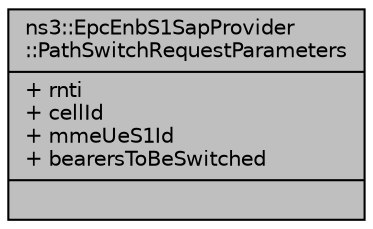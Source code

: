 digraph "ns3::EpcEnbS1SapProvider::PathSwitchRequestParameters"
{
  edge [fontname="Helvetica",fontsize="10",labelfontname="Helvetica",labelfontsize="10"];
  node [fontname="Helvetica",fontsize="10",shape=record];
  Node1 [label="{ns3::EpcEnbS1SapProvider\l::PathSwitchRequestParameters\n|+ rnti\l+ cellId\l+ mmeUeS1Id\l+ bearersToBeSwitched\l|}",height=0.2,width=0.4,color="black", fillcolor="grey75", style="filled", fontcolor="black"];
}
